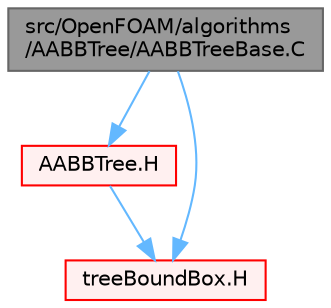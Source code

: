 digraph "src/OpenFOAM/algorithms/AABBTree/AABBTreeBase.C"
{
 // LATEX_PDF_SIZE
  bgcolor="transparent";
  edge [fontname=Helvetica,fontsize=10,labelfontname=Helvetica,labelfontsize=10];
  node [fontname=Helvetica,fontsize=10,shape=box,height=0.2,width=0.4];
  Node1 [id="Node000001",label="src/OpenFOAM/algorithms\l/AABBTree/AABBTreeBase.C",height=0.2,width=0.4,color="gray40", fillcolor="grey60", style="filled", fontcolor="black",tooltip=" "];
  Node1 -> Node2 [id="edge1_Node000001_Node000002",color="steelblue1",style="solid",tooltip=" "];
  Node2 [id="Node000002",label="AABBTree.H",height=0.2,width=0.4,color="red", fillcolor="#FFF0F0", style="filled",URL="$AABBTree_8H.html",tooltip=" "];
  Node2 -> Node194 [id="edge2_Node000002_Node000194",color="steelblue1",style="solid",tooltip=" "];
  Node194 [id="Node000194",label="treeBoundBox.H",height=0.2,width=0.4,color="red", fillcolor="#FFF0F0", style="filled",URL="$treeBoundBox_8H.html",tooltip=" "];
  Node1 -> Node194 [id="edge3_Node000001_Node000194",color="steelblue1",style="solid",tooltip=" "];
}
